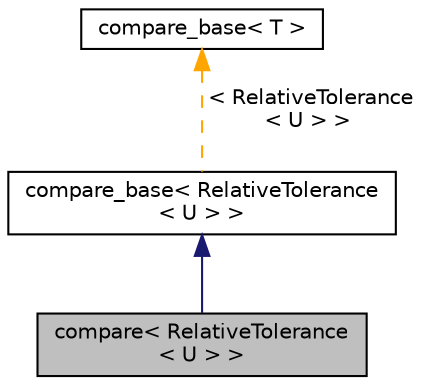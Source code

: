 digraph "compare&lt; RelativeTolerance&lt; U &gt; &gt;"
{
 // LATEX_PDF_SIZE
  edge [fontname="Helvetica",fontsize="10",labelfontname="Helvetica",labelfontsize="10"];
  node [fontname="Helvetica",fontsize="10",shape=record];
  Node1 [label="compare\< RelativeTolerance\l\< U \> \>",height=0.2,width=0.4,color="black", fillcolor="grey75", style="filled", fontcolor="black",tooltip="Compare values with a relative tolerance."];
  Node2 -> Node1 [dir="back",color="midnightblue",fontsize="10",style="solid",fontname="Helvetica"];
  Node2 [label="compare_base\< RelativeTolerance\l\< U \> \>",height=0.2,width=0.4,color="black", fillcolor="white", style="filled",URL="$structarm__compute_1_1test_1_1validation_1_1compare__base.xhtml",tooltip=" "];
  Node3 -> Node2 [dir="back",color="orange",fontsize="10",style="dashed",label=" \< RelativeTolerance\l\< U \> \>" ,fontname="Helvetica"];
  Node3 [label="compare_base\< T \>",height=0.2,width=0.4,color="black", fillcolor="white", style="filled",URL="$structarm__compute_1_1test_1_1validation_1_1compare__base.xhtml",tooltip=" "];
}
